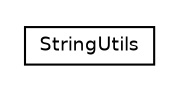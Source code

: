 #!/usr/local/bin/dot
#
# Class diagram 
# Generated by UMLGraph version R5_6 (http://www.umlgraph.org/)
#

digraph G {
	edge [fontname="Helvetica",fontsize=10,labelfontname="Helvetica",labelfontsize=10];
	node [fontname="Helvetica",fontsize=10,shape=plaintext];
	nodesep=0.25;
	ranksep=0.5;
	// net.ljcomputing.StringUtils
	c263 [label=<<table title="net.ljcomputing.StringUtils" border="0" cellborder="1" cellspacing="0" cellpadding="2" port="p" href="./StringUtils.html">
		<tr><td><table border="0" cellspacing="0" cellpadding="1">
<tr><td align="center" balign="center"> StringUtils </td></tr>
		</table></td></tr>
		</table>>, URL="./StringUtils.html", fontname="Helvetica", fontcolor="black", fontsize=9.0];
}

